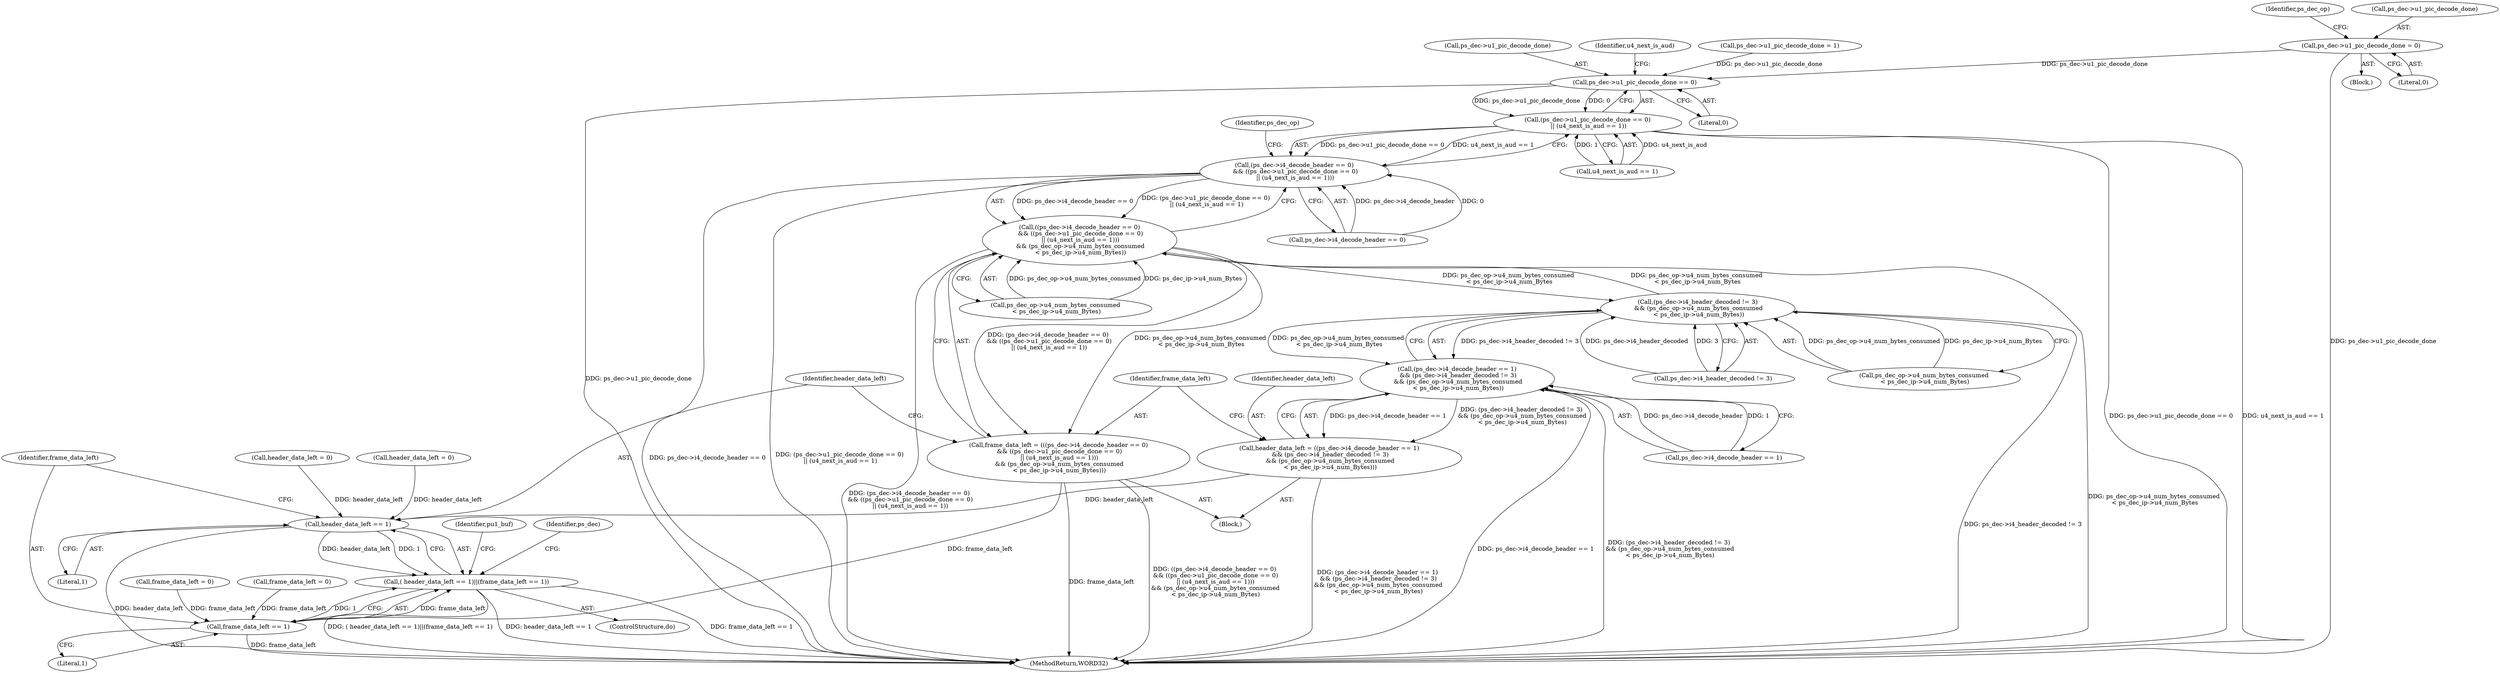 digraph "0_Android_e86d3cfd2bc28dac421092106751e5638d54a848@pointer" {
"1000307" [label="(Call,ps_dec->u1_pic_decode_done = 0)"];
"1001480" [label="(Call,ps_dec->u1_pic_decode_done == 0)"];
"1001479" [label="(Call,(ps_dec->u1_pic_decode_done == 0)\n || (u4_next_is_aud == 1))"];
"1001473" [label="(Call,(ps_dec->i4_decode_header == 0)\n && ((ps_dec->u1_pic_decode_done == 0)\n || (u4_next_is_aud == 1)))"];
"1001472" [label="(Call,((ps_dec->i4_decode_header == 0)\n && ((ps_dec->u1_pic_decode_done == 0)\n || (u4_next_is_aud == 1)))\n && (ps_dec_op->u4_num_bytes_consumed\n < ps_dec_ip->u4_num_Bytes))"];
"1001457" [label="(Call,(ps_dec->i4_header_decoded != 3)\n && (ps_dec_op->u4_num_bytes_consumed\n < ps_dec_ip->u4_num_Bytes))"];
"1001451" [label="(Call,(ps_dec->i4_decode_header == 1)\n && (ps_dec->i4_header_decoded != 3)\n && (ps_dec_op->u4_num_bytes_consumed\n < ps_dec_ip->u4_num_Bytes))"];
"1001449" [label="(Call,header_data_left = ((ps_dec->i4_decode_header == 1)\n && (ps_dec->i4_header_decoded != 3)\n && (ps_dec_op->u4_num_bytes_consumed\n < ps_dec_ip->u4_num_Bytes)))"];
"1001496" [label="(Call,header_data_left == 1)"];
"1001495" [label="(Call,( header_data_left == 1)||(frame_data_left == 1))"];
"1001470" [label="(Call,frame_data_left = (((ps_dec->i4_decode_header == 0)\n && ((ps_dec->u1_pic_decode_done == 0)\n || (u4_next_is_aud == 1)))\n && (ps_dec_op->u4_num_bytes_consumed\n < ps_dec_ip->u4_num_Bytes)))"];
"1001499" [label="(Call,frame_data_left == 1)"];
"1001458" [label="(Call,ps_dec->i4_header_decoded != 3)"];
"1000998" [label="(Block,)"];
"1000311" [label="(Literal,0)"];
"1001472" [label="(Call,((ps_dec->i4_decode_header == 0)\n && ((ps_dec->u1_pic_decode_done == 0)\n || (u4_next_is_aud == 1)))\n && (ps_dec_op->u4_num_bytes_consumed\n < ps_dec_ip->u4_num_Bytes))"];
"1001481" [label="(Call,ps_dec->u1_pic_decode_done)"];
"1001497" [label="(Identifier,header_data_left)"];
"1001499" [label="(Call,frame_data_left == 1)"];
"1002272" [label="(MethodReturn,WORD32)"];
"1001452" [label="(Call,ps_dec->i4_decode_header == 1)"];
"1001473" [label="(Call,(ps_dec->i4_decode_header == 0)\n && ((ps_dec->u1_pic_decode_done == 0)\n || (u4_next_is_aud == 1)))"];
"1001451" [label="(Call,(ps_dec->i4_decode_header == 1)\n && (ps_dec->i4_header_decoded != 3)\n && (ps_dec_op->u4_num_bytes_consumed\n < ps_dec_ip->u4_num_Bytes))"];
"1001449" [label="(Call,header_data_left = ((ps_dec->i4_decode_header == 1)\n && (ps_dec->i4_header_decoded != 3)\n && (ps_dec_op->u4_num_bytes_consumed\n < ps_dec_ip->u4_num_Bytes)))"];
"1001500" [label="(Identifier,frame_data_left)"];
"1001486" [label="(Identifier,u4_next_is_aud)"];
"1001484" [label="(Literal,0)"];
"1001488" [label="(Call,ps_dec_op->u4_num_bytes_consumed\n < ps_dec_ip->u4_num_Bytes)"];
"1000206" [label="(Call,frame_data_left = 0)"];
"1001450" [label="(Identifier,header_data_left)"];
"1001298" [label="(Call,ps_dec->u1_pic_decode_done = 1)"];
"1001001" [label="(Identifier,pu1_buf)"];
"1001457" [label="(Call,(ps_dec->i4_header_decoded != 3)\n && (ps_dec_op->u4_num_bytes_consumed\n < ps_dec_ip->u4_num_Bytes))"];
"1001498" [label="(Literal,1)"];
"1001463" [label="(Call,ps_dec_op->u4_num_bytes_consumed\n < ps_dec_ip->u4_num_Bytes)"];
"1000997" [label="(ControlStructure,do)"];
"1001470" [label="(Call,frame_data_left = (((ps_dec->i4_decode_header == 0)\n && ((ps_dec->u1_pic_decode_done == 0)\n || (u4_next_is_aud == 1)))\n && (ps_dec_op->u4_num_bytes_consumed\n < ps_dec_ip->u4_num_Bytes)))"];
"1001474" [label="(Call,ps_dec->i4_decode_header == 0)"];
"1000314" [label="(Identifier,ps_dec_op)"];
"1000157" [label="(Block,)"];
"1001485" [label="(Call,u4_next_is_aud == 1)"];
"1000308" [label="(Call,ps_dec->u1_pic_decode_done)"];
"1001506" [label="(Identifier,ps_dec)"];
"1001501" [label="(Literal,1)"];
"1000307" [label="(Call,ps_dec->u1_pic_decode_done = 0)"];
"1001490" [label="(Identifier,ps_dec_op)"];
"1001496" [label="(Call,header_data_left == 1)"];
"1001495" [label="(Call,( header_data_left == 1)||(frame_data_left == 1))"];
"1001479" [label="(Call,(ps_dec->u1_pic_decode_done == 0)\n || (u4_next_is_aud == 1))"];
"1001306" [label="(Call,frame_data_left = 0)"];
"1001480" [label="(Call,ps_dec->u1_pic_decode_done == 0)"];
"1000202" [label="(Call,header_data_left = 0)"];
"1001471" [label="(Identifier,frame_data_left)"];
"1001309" [label="(Call,header_data_left = 0)"];
"1000307" -> "1000157"  [label="AST: "];
"1000307" -> "1000311"  [label="CFG: "];
"1000308" -> "1000307"  [label="AST: "];
"1000311" -> "1000307"  [label="AST: "];
"1000314" -> "1000307"  [label="CFG: "];
"1000307" -> "1002272"  [label="DDG: ps_dec->u1_pic_decode_done"];
"1000307" -> "1001480"  [label="DDG: ps_dec->u1_pic_decode_done"];
"1001480" -> "1001479"  [label="AST: "];
"1001480" -> "1001484"  [label="CFG: "];
"1001481" -> "1001480"  [label="AST: "];
"1001484" -> "1001480"  [label="AST: "];
"1001486" -> "1001480"  [label="CFG: "];
"1001479" -> "1001480"  [label="CFG: "];
"1001480" -> "1002272"  [label="DDG: ps_dec->u1_pic_decode_done"];
"1001480" -> "1001479"  [label="DDG: ps_dec->u1_pic_decode_done"];
"1001480" -> "1001479"  [label="DDG: 0"];
"1001298" -> "1001480"  [label="DDG: ps_dec->u1_pic_decode_done"];
"1001479" -> "1001473"  [label="AST: "];
"1001479" -> "1001485"  [label="CFG: "];
"1001485" -> "1001479"  [label="AST: "];
"1001473" -> "1001479"  [label="CFG: "];
"1001479" -> "1002272"  [label="DDG: ps_dec->u1_pic_decode_done == 0"];
"1001479" -> "1002272"  [label="DDG: u4_next_is_aud == 1"];
"1001479" -> "1001473"  [label="DDG: ps_dec->u1_pic_decode_done == 0"];
"1001479" -> "1001473"  [label="DDG: u4_next_is_aud == 1"];
"1001485" -> "1001479"  [label="DDG: u4_next_is_aud"];
"1001485" -> "1001479"  [label="DDG: 1"];
"1001473" -> "1001472"  [label="AST: "];
"1001473" -> "1001474"  [label="CFG: "];
"1001474" -> "1001473"  [label="AST: "];
"1001490" -> "1001473"  [label="CFG: "];
"1001472" -> "1001473"  [label="CFG: "];
"1001473" -> "1002272"  [label="DDG: ps_dec->i4_decode_header == 0"];
"1001473" -> "1002272"  [label="DDG: (ps_dec->u1_pic_decode_done == 0)\n || (u4_next_is_aud == 1)"];
"1001473" -> "1001472"  [label="DDG: ps_dec->i4_decode_header == 0"];
"1001473" -> "1001472"  [label="DDG: (ps_dec->u1_pic_decode_done == 0)\n || (u4_next_is_aud == 1)"];
"1001474" -> "1001473"  [label="DDG: ps_dec->i4_decode_header"];
"1001474" -> "1001473"  [label="DDG: 0"];
"1001472" -> "1001470"  [label="AST: "];
"1001472" -> "1001488"  [label="CFG: "];
"1001488" -> "1001472"  [label="AST: "];
"1001470" -> "1001472"  [label="CFG: "];
"1001472" -> "1002272"  [label="DDG: ps_dec_op->u4_num_bytes_consumed\n < ps_dec_ip->u4_num_Bytes"];
"1001472" -> "1002272"  [label="DDG: (ps_dec->i4_decode_header == 0)\n && ((ps_dec->u1_pic_decode_done == 0)\n || (u4_next_is_aud == 1))"];
"1001472" -> "1001457"  [label="DDG: ps_dec_op->u4_num_bytes_consumed\n < ps_dec_ip->u4_num_Bytes"];
"1001472" -> "1001470"  [label="DDG: (ps_dec->i4_decode_header == 0)\n && ((ps_dec->u1_pic_decode_done == 0)\n || (u4_next_is_aud == 1))"];
"1001472" -> "1001470"  [label="DDG: ps_dec_op->u4_num_bytes_consumed\n < ps_dec_ip->u4_num_Bytes"];
"1001457" -> "1001472"  [label="DDG: ps_dec_op->u4_num_bytes_consumed\n < ps_dec_ip->u4_num_Bytes"];
"1001488" -> "1001472"  [label="DDG: ps_dec_op->u4_num_bytes_consumed"];
"1001488" -> "1001472"  [label="DDG: ps_dec_ip->u4_num_Bytes"];
"1001457" -> "1001451"  [label="AST: "];
"1001457" -> "1001458"  [label="CFG: "];
"1001457" -> "1001463"  [label="CFG: "];
"1001458" -> "1001457"  [label="AST: "];
"1001463" -> "1001457"  [label="AST: "];
"1001451" -> "1001457"  [label="CFG: "];
"1001457" -> "1002272"  [label="DDG: ps_dec->i4_header_decoded != 3"];
"1001457" -> "1001451"  [label="DDG: ps_dec->i4_header_decoded != 3"];
"1001457" -> "1001451"  [label="DDG: ps_dec_op->u4_num_bytes_consumed\n < ps_dec_ip->u4_num_Bytes"];
"1001458" -> "1001457"  [label="DDG: ps_dec->i4_header_decoded"];
"1001458" -> "1001457"  [label="DDG: 3"];
"1001463" -> "1001457"  [label="DDG: ps_dec_op->u4_num_bytes_consumed"];
"1001463" -> "1001457"  [label="DDG: ps_dec_ip->u4_num_Bytes"];
"1001451" -> "1001449"  [label="AST: "];
"1001451" -> "1001452"  [label="CFG: "];
"1001452" -> "1001451"  [label="AST: "];
"1001449" -> "1001451"  [label="CFG: "];
"1001451" -> "1002272"  [label="DDG: ps_dec->i4_decode_header == 1"];
"1001451" -> "1002272"  [label="DDG: (ps_dec->i4_header_decoded != 3)\n && (ps_dec_op->u4_num_bytes_consumed\n < ps_dec_ip->u4_num_Bytes)"];
"1001451" -> "1001449"  [label="DDG: ps_dec->i4_decode_header == 1"];
"1001451" -> "1001449"  [label="DDG: (ps_dec->i4_header_decoded != 3)\n && (ps_dec_op->u4_num_bytes_consumed\n < ps_dec_ip->u4_num_Bytes)"];
"1001452" -> "1001451"  [label="DDG: ps_dec->i4_decode_header"];
"1001452" -> "1001451"  [label="DDG: 1"];
"1001449" -> "1000998"  [label="AST: "];
"1001450" -> "1001449"  [label="AST: "];
"1001471" -> "1001449"  [label="CFG: "];
"1001449" -> "1002272"  [label="DDG: (ps_dec->i4_decode_header == 1)\n && (ps_dec->i4_header_decoded != 3)\n && (ps_dec_op->u4_num_bytes_consumed\n < ps_dec_ip->u4_num_Bytes)"];
"1001449" -> "1001496"  [label="DDG: header_data_left"];
"1001496" -> "1001495"  [label="AST: "];
"1001496" -> "1001498"  [label="CFG: "];
"1001497" -> "1001496"  [label="AST: "];
"1001498" -> "1001496"  [label="AST: "];
"1001500" -> "1001496"  [label="CFG: "];
"1001495" -> "1001496"  [label="CFG: "];
"1001496" -> "1002272"  [label="DDG: header_data_left"];
"1001496" -> "1001495"  [label="DDG: header_data_left"];
"1001496" -> "1001495"  [label="DDG: 1"];
"1000202" -> "1001496"  [label="DDG: header_data_left"];
"1001309" -> "1001496"  [label="DDG: header_data_left"];
"1001495" -> "1000997"  [label="AST: "];
"1001495" -> "1001499"  [label="CFG: "];
"1001499" -> "1001495"  [label="AST: "];
"1001001" -> "1001495"  [label="CFG: "];
"1001506" -> "1001495"  [label="CFG: "];
"1001495" -> "1002272"  [label="DDG: ( header_data_left == 1)||(frame_data_left == 1)"];
"1001495" -> "1002272"  [label="DDG: header_data_left == 1"];
"1001495" -> "1002272"  [label="DDG: frame_data_left == 1"];
"1001499" -> "1001495"  [label="DDG: frame_data_left"];
"1001499" -> "1001495"  [label="DDG: 1"];
"1001470" -> "1000998"  [label="AST: "];
"1001471" -> "1001470"  [label="AST: "];
"1001497" -> "1001470"  [label="CFG: "];
"1001470" -> "1002272"  [label="DDG: ((ps_dec->i4_decode_header == 0)\n && ((ps_dec->u1_pic_decode_done == 0)\n || (u4_next_is_aud == 1)))\n && (ps_dec_op->u4_num_bytes_consumed\n < ps_dec_ip->u4_num_Bytes)"];
"1001470" -> "1002272"  [label="DDG: frame_data_left"];
"1001470" -> "1001499"  [label="DDG: frame_data_left"];
"1001499" -> "1001501"  [label="CFG: "];
"1001500" -> "1001499"  [label="AST: "];
"1001501" -> "1001499"  [label="AST: "];
"1001499" -> "1002272"  [label="DDG: frame_data_left"];
"1001306" -> "1001499"  [label="DDG: frame_data_left"];
"1000206" -> "1001499"  [label="DDG: frame_data_left"];
}
